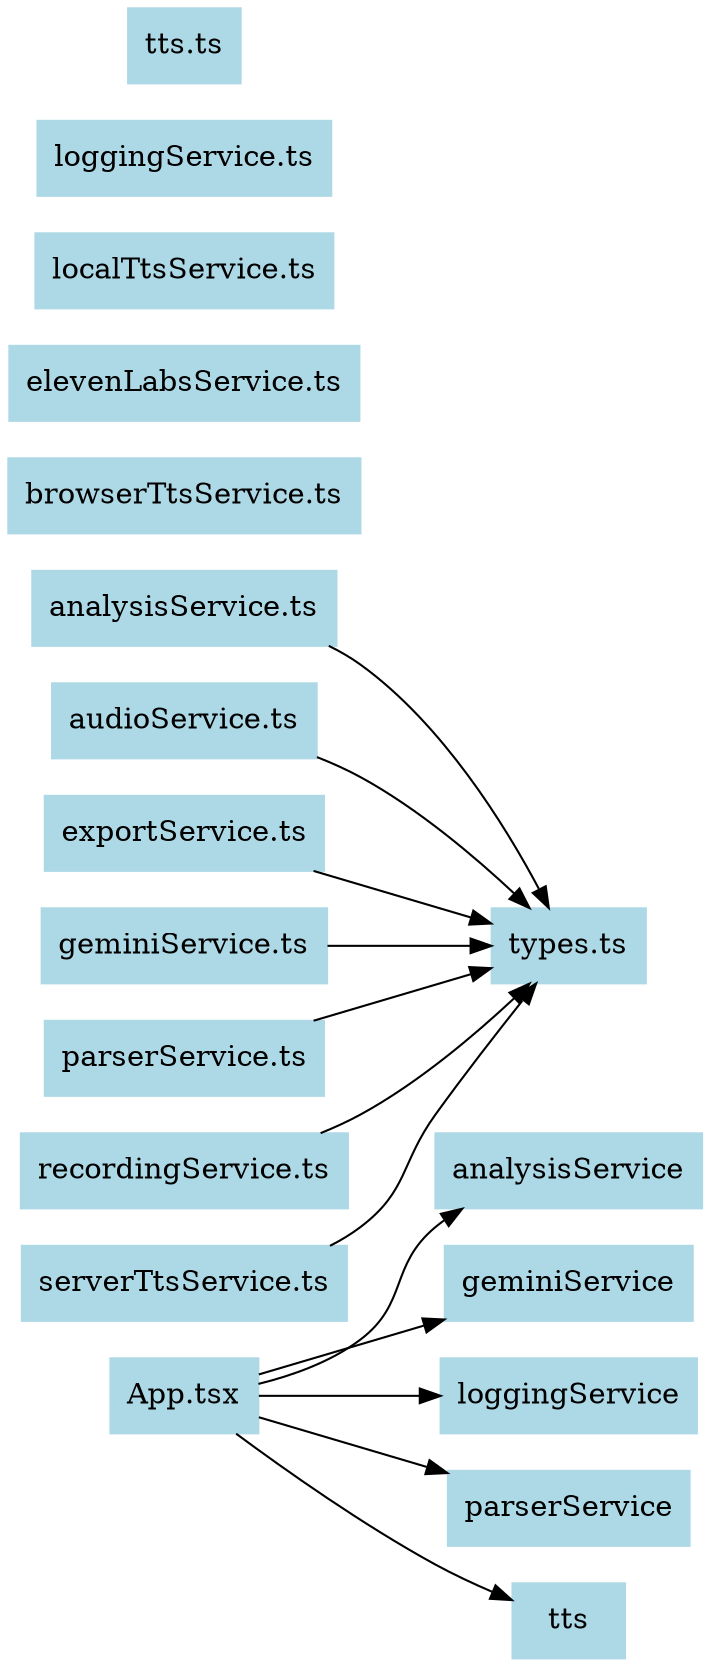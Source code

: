 digraph G {
  rankdir=LR;
  node [shape=box, style=filled, color=lightblue];
  "App.tsx";
  "analysisService";
  "App.tsx" -> "analysisService";
  "geminiService";
  "App.tsx" -> "geminiService";
  "loggingService";
  "App.tsx" -> "loggingService";
  "parserService";
  "App.tsx" -> "parserService";
  "tts";
  "App.tsx" -> "tts";
  "analysisService.ts";
  "types.ts";
  "analysisService.ts" -> "types.ts";
  "audioService.ts";
  "types.ts";
  "audioService.ts" -> "types.ts";
  "browserTtsService.ts";
  "elevenLabsService.ts";
  "exportService.ts";
  "types.ts";
  "exportService.ts" -> "types.ts";
  "geminiService.ts";
  "types.ts";
  "geminiService.ts" -> "types.ts";
  "localTtsService.ts";
  "loggingService.ts";
  "parserService.ts";
  "types.ts";
  "parserService.ts" -> "types.ts";
  "recordingService.ts";
  "types.ts";
  "recordingService.ts" -> "types.ts";
  "serverTtsService.ts";
  "types.ts";
  "serverTtsService.ts" -> "types.ts";
  "tts.ts";
}

